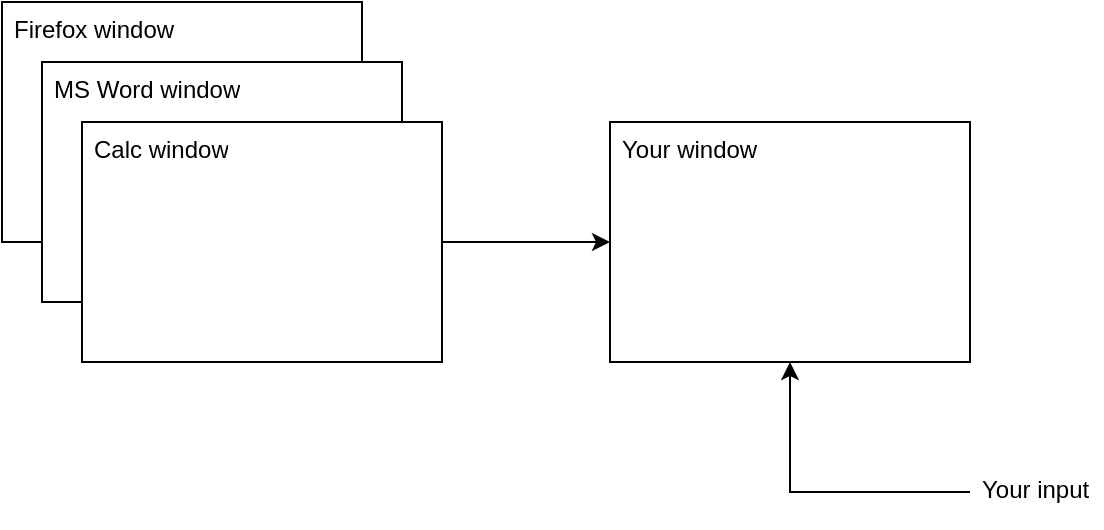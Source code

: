 <mxfile version="24.8.9">
  <diagram name="Страница — 1" id="sNv61vDkOw97QL3lfxI9">
    <mxGraphModel dx="1434" dy="746" grid="1" gridSize="10" guides="1" tooltips="1" connect="1" arrows="1" fold="1" page="1" pageScale="1" pageWidth="827" pageHeight="1169" math="0" shadow="0">
      <root>
        <mxCell id="0" />
        <mxCell id="1" parent="0" />
        <mxCell id="2uphr0wjDu7WBqX3Uwe7-1" value="" style="verticalLabelPosition=bottom;verticalAlign=top;html=1;shape=mxgraph.basic.rect;fillColor2=none;strokeWidth=1;size=20;indent=5;" vertex="1" parent="1">
          <mxGeometry x="60" y="290" width="180" height="120" as="geometry" />
        </mxCell>
        <mxCell id="2uphr0wjDu7WBqX3Uwe7-7" value="Firefox window" style="text;strokeColor=none;fillColor=none;spacingLeft=4;spacingRight=4;overflow=hidden;rotatable=0;points=[[0,0.5],[1,0.5]];portConstraint=eastwest;fontSize=12;whiteSpace=wrap;html=1;" vertex="1" parent="1">
          <mxGeometry x="60" y="290" width="100" height="20" as="geometry" />
        </mxCell>
        <mxCell id="2uphr0wjDu7WBqX3Uwe7-11" value="" style="verticalLabelPosition=bottom;verticalAlign=top;html=1;shape=mxgraph.basic.rect;fillColor2=none;strokeWidth=1;size=20;indent=5;" vertex="1" parent="1">
          <mxGeometry x="80" y="320" width="180" height="120" as="geometry" />
        </mxCell>
        <mxCell id="2uphr0wjDu7WBqX3Uwe7-15" value="" style="edgeStyle=orthogonalEdgeStyle;rounded=0;orthogonalLoop=1;jettySize=auto;html=1;" edge="1" parent="1" source="2uphr0wjDu7WBqX3Uwe7-10" target="2uphr0wjDu7WBqX3Uwe7-13">
          <mxGeometry relative="1" as="geometry" />
        </mxCell>
        <mxCell id="2uphr0wjDu7WBqX3Uwe7-10" value="" style="verticalLabelPosition=bottom;verticalAlign=top;html=1;shape=mxgraph.basic.rect;fillColor2=none;strokeWidth=1;size=20;indent=5;" vertex="1" parent="1">
          <mxGeometry x="100" y="350" width="180" height="120" as="geometry" />
        </mxCell>
        <mxCell id="2uphr0wjDu7WBqX3Uwe7-8" value="MS Word window" style="text;strokeColor=none;fillColor=none;spacingLeft=4;spacingRight=4;overflow=hidden;rotatable=0;points=[[0,0.5],[1,0.5]];portConstraint=eastwest;fontSize=12;whiteSpace=wrap;html=1;" vertex="1" parent="1">
          <mxGeometry x="80" y="320" width="110" height="20" as="geometry" />
        </mxCell>
        <mxCell id="2uphr0wjDu7WBqX3Uwe7-9" value="Calc window" style="text;strokeColor=none;fillColor=none;spacingLeft=4;spacingRight=4;overflow=hidden;rotatable=0;points=[[0,0.5],[1,0.5]];portConstraint=eastwest;fontSize=12;whiteSpace=wrap;html=1;" vertex="1" parent="1">
          <mxGeometry x="100" y="350" width="100" height="20" as="geometry" />
        </mxCell>
        <mxCell id="2uphr0wjDu7WBqX3Uwe7-17" value="" style="edgeStyle=orthogonalEdgeStyle;rounded=0;orthogonalLoop=1;jettySize=auto;html=1;exitX=0;exitY=0.5;exitDx=0;exitDy=0;" edge="1" parent="1" source="2uphr0wjDu7WBqX3Uwe7-16" target="2uphr0wjDu7WBqX3Uwe7-13">
          <mxGeometry relative="1" as="geometry">
            <mxPoint x="430" y="570" as="sourcePoint" />
          </mxGeometry>
        </mxCell>
        <mxCell id="2uphr0wjDu7WBqX3Uwe7-13" value="" style="verticalLabelPosition=bottom;verticalAlign=top;html=1;shape=mxgraph.basic.rect;fillColor2=none;strokeWidth=1;size=20;indent=5;" vertex="1" parent="1">
          <mxGeometry x="364" y="350" width="180" height="120" as="geometry" />
        </mxCell>
        <mxCell id="2uphr0wjDu7WBqX3Uwe7-14" value="Your window" style="text;strokeColor=none;fillColor=none;spacingLeft=4;spacingRight=4;overflow=hidden;rotatable=0;points=[[0,0.5],[1,0.5]];portConstraint=eastwest;fontSize=12;whiteSpace=wrap;html=1;" vertex="1" parent="1">
          <mxGeometry x="364" y="350" width="100" height="20" as="geometry" />
        </mxCell>
        <mxCell id="2uphr0wjDu7WBqX3Uwe7-16" value="Your input" style="text;strokeColor=none;fillColor=none;spacingLeft=4;spacingRight=4;overflow=hidden;rotatable=0;points=[[0,0.5],[1,0.5]];portConstraint=eastwest;fontSize=12;whiteSpace=wrap;html=1;" vertex="1" parent="1">
          <mxGeometry x="544" y="520" width="66" height="30" as="geometry" />
        </mxCell>
      </root>
    </mxGraphModel>
  </diagram>
</mxfile>

